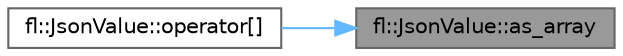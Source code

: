 digraph "fl::JsonValue::as_array"
{
 // INTERACTIVE_SVG=YES
 // LATEX_PDF_SIZE
  bgcolor="transparent";
  edge [fontname=Helvetica,fontsize=10,labelfontname=Helvetica,labelfontsize=10];
  node [fontname=Helvetica,fontsize=10,shape=box,height=0.2,width=0.4];
  rankdir="RL";
  Node1 [id="Node000001",label="fl::JsonValue::as_array",height=0.2,width=0.4,color="gray40", fillcolor="grey60", style="filled", fontcolor="black",tooltip=" "];
  Node1 -> Node2 [id="edge1_Node000001_Node000002",dir="back",color="steelblue1",style="solid",tooltip=" "];
  Node2 [id="Node000002",label="fl::JsonValue::operator[]",height=0.2,width=0.4,color="grey40", fillcolor="white", style="filled",URL="$da/dd6/structfl_1_1_json_value_a6d622a712caae494d9dd2228ef9b9d87.html#a6d622a712caae494d9dd2228ef9b9d87",tooltip=" "];
}

